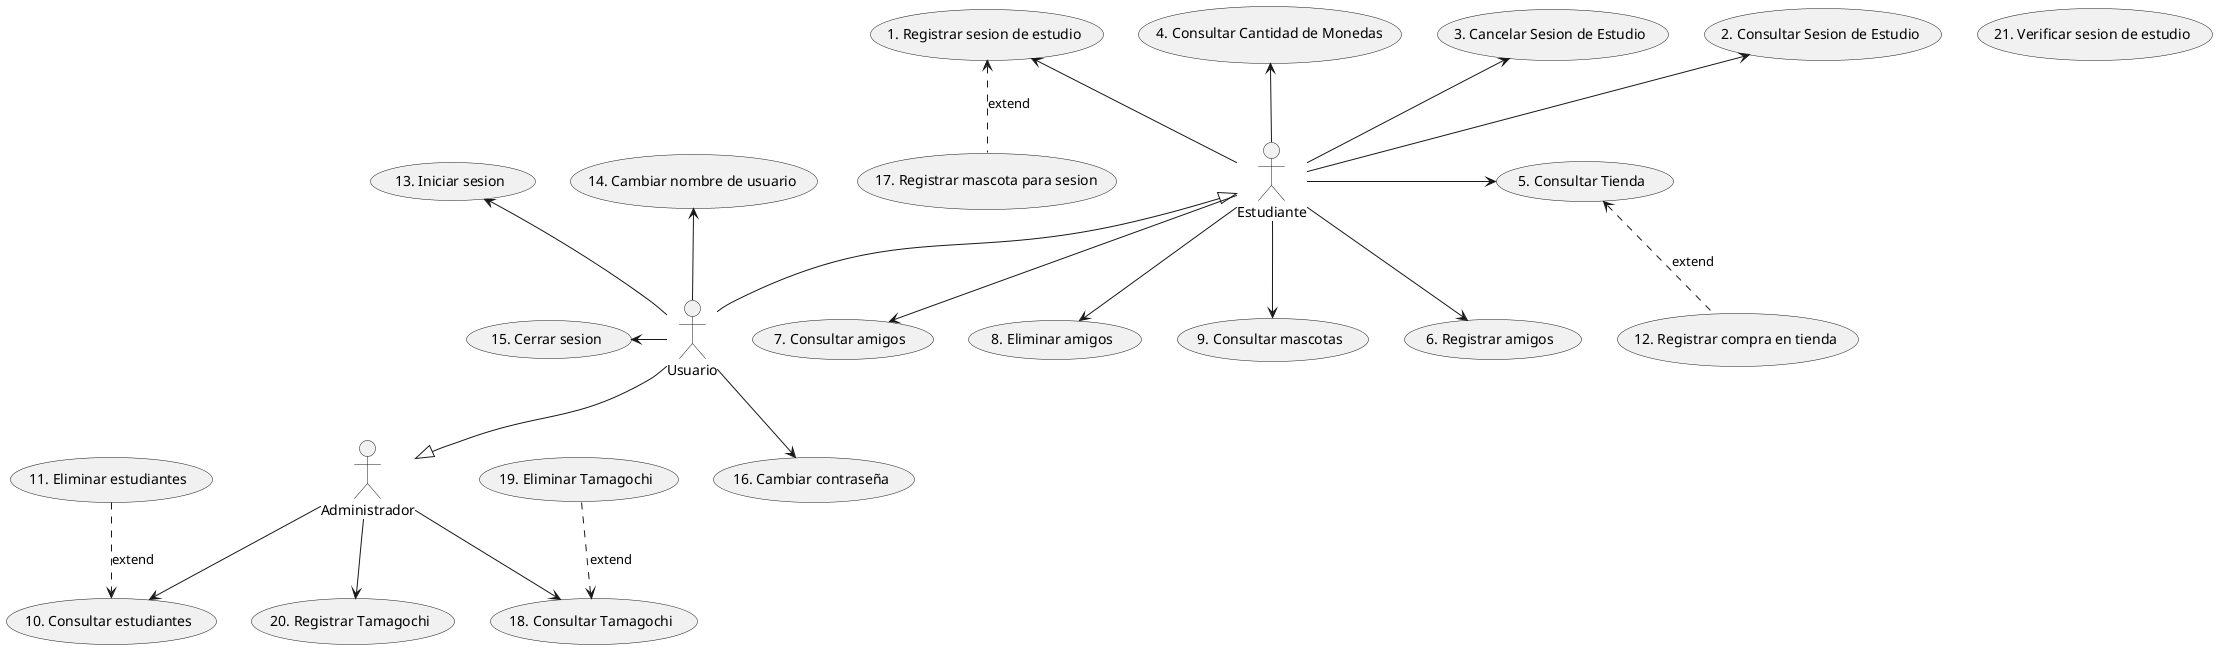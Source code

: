 @startuml Diagrama Caso de Uso


actor Estudiante as EST
actor Usuario as USU
actor Administrador as ADMIN

usecase "1. Registrar sesion de estudio" as UC1
usecase "2. Consultar Sesion de Estudio" as UC2
usecase "3. Cancelar Sesion de Estudio" as UC3
usecase "4. Consultar Cantidad de Monedas" as UC4
usecase "5. Consultar Tienda" as UC5
usecase "6. Registrar amigos" as UC6
usecase "7. Consultar amigos" as UC7
usecase "8. Eliminar amigos" as UC8
usecase "9. Consultar mascotas" as UC9
usecase "10. Consultar estudiantes" as UC10
usecase "11. Eliminar estudiantes" as UC11
usecase "12. Registrar compra en tienda" as UC12
usecase "13. Iniciar sesion" as UC13
usecase "14. Cambiar nombre de usuario" as UC14
usecase "15. Cerrar sesion" as UC15
usecase "16. Cambiar contraseña" as UC16
usecase "17. Registrar mascota para sesion" as UC17
usecase "18. Consultar Tamagochi" as UC18
usecase "19. Eliminar Tamagochi" as UC19
usecase "20. Registrar Tamagochi" as UC20
usecase "21. Verificar sesion de estudio" as UC21

ADMIN <|-up- USU
EST <|-down- USU


EST -up-> UC1
EST -up-> UC2
EST -up-> UC3
EST -up-> UC4
EST -right-> UC5
EST -down-> UC6
EST -down-> UC7
EST -down-> UC8
EST -down-> UC9

USU -left-> UC15
USU -up-> UC14
USU -up-> UC13
USU -down-> UC16

ADMIN -down-> UC10
ADMIN -down-> UC18
ADMIN -down-> UC20

UC11 .d.> UC10 : extend
UC19 .d.> UC18 : extend
UC17 .u.> UC1 : extend
UC12 .u.> UC5 : extend

@enduml
